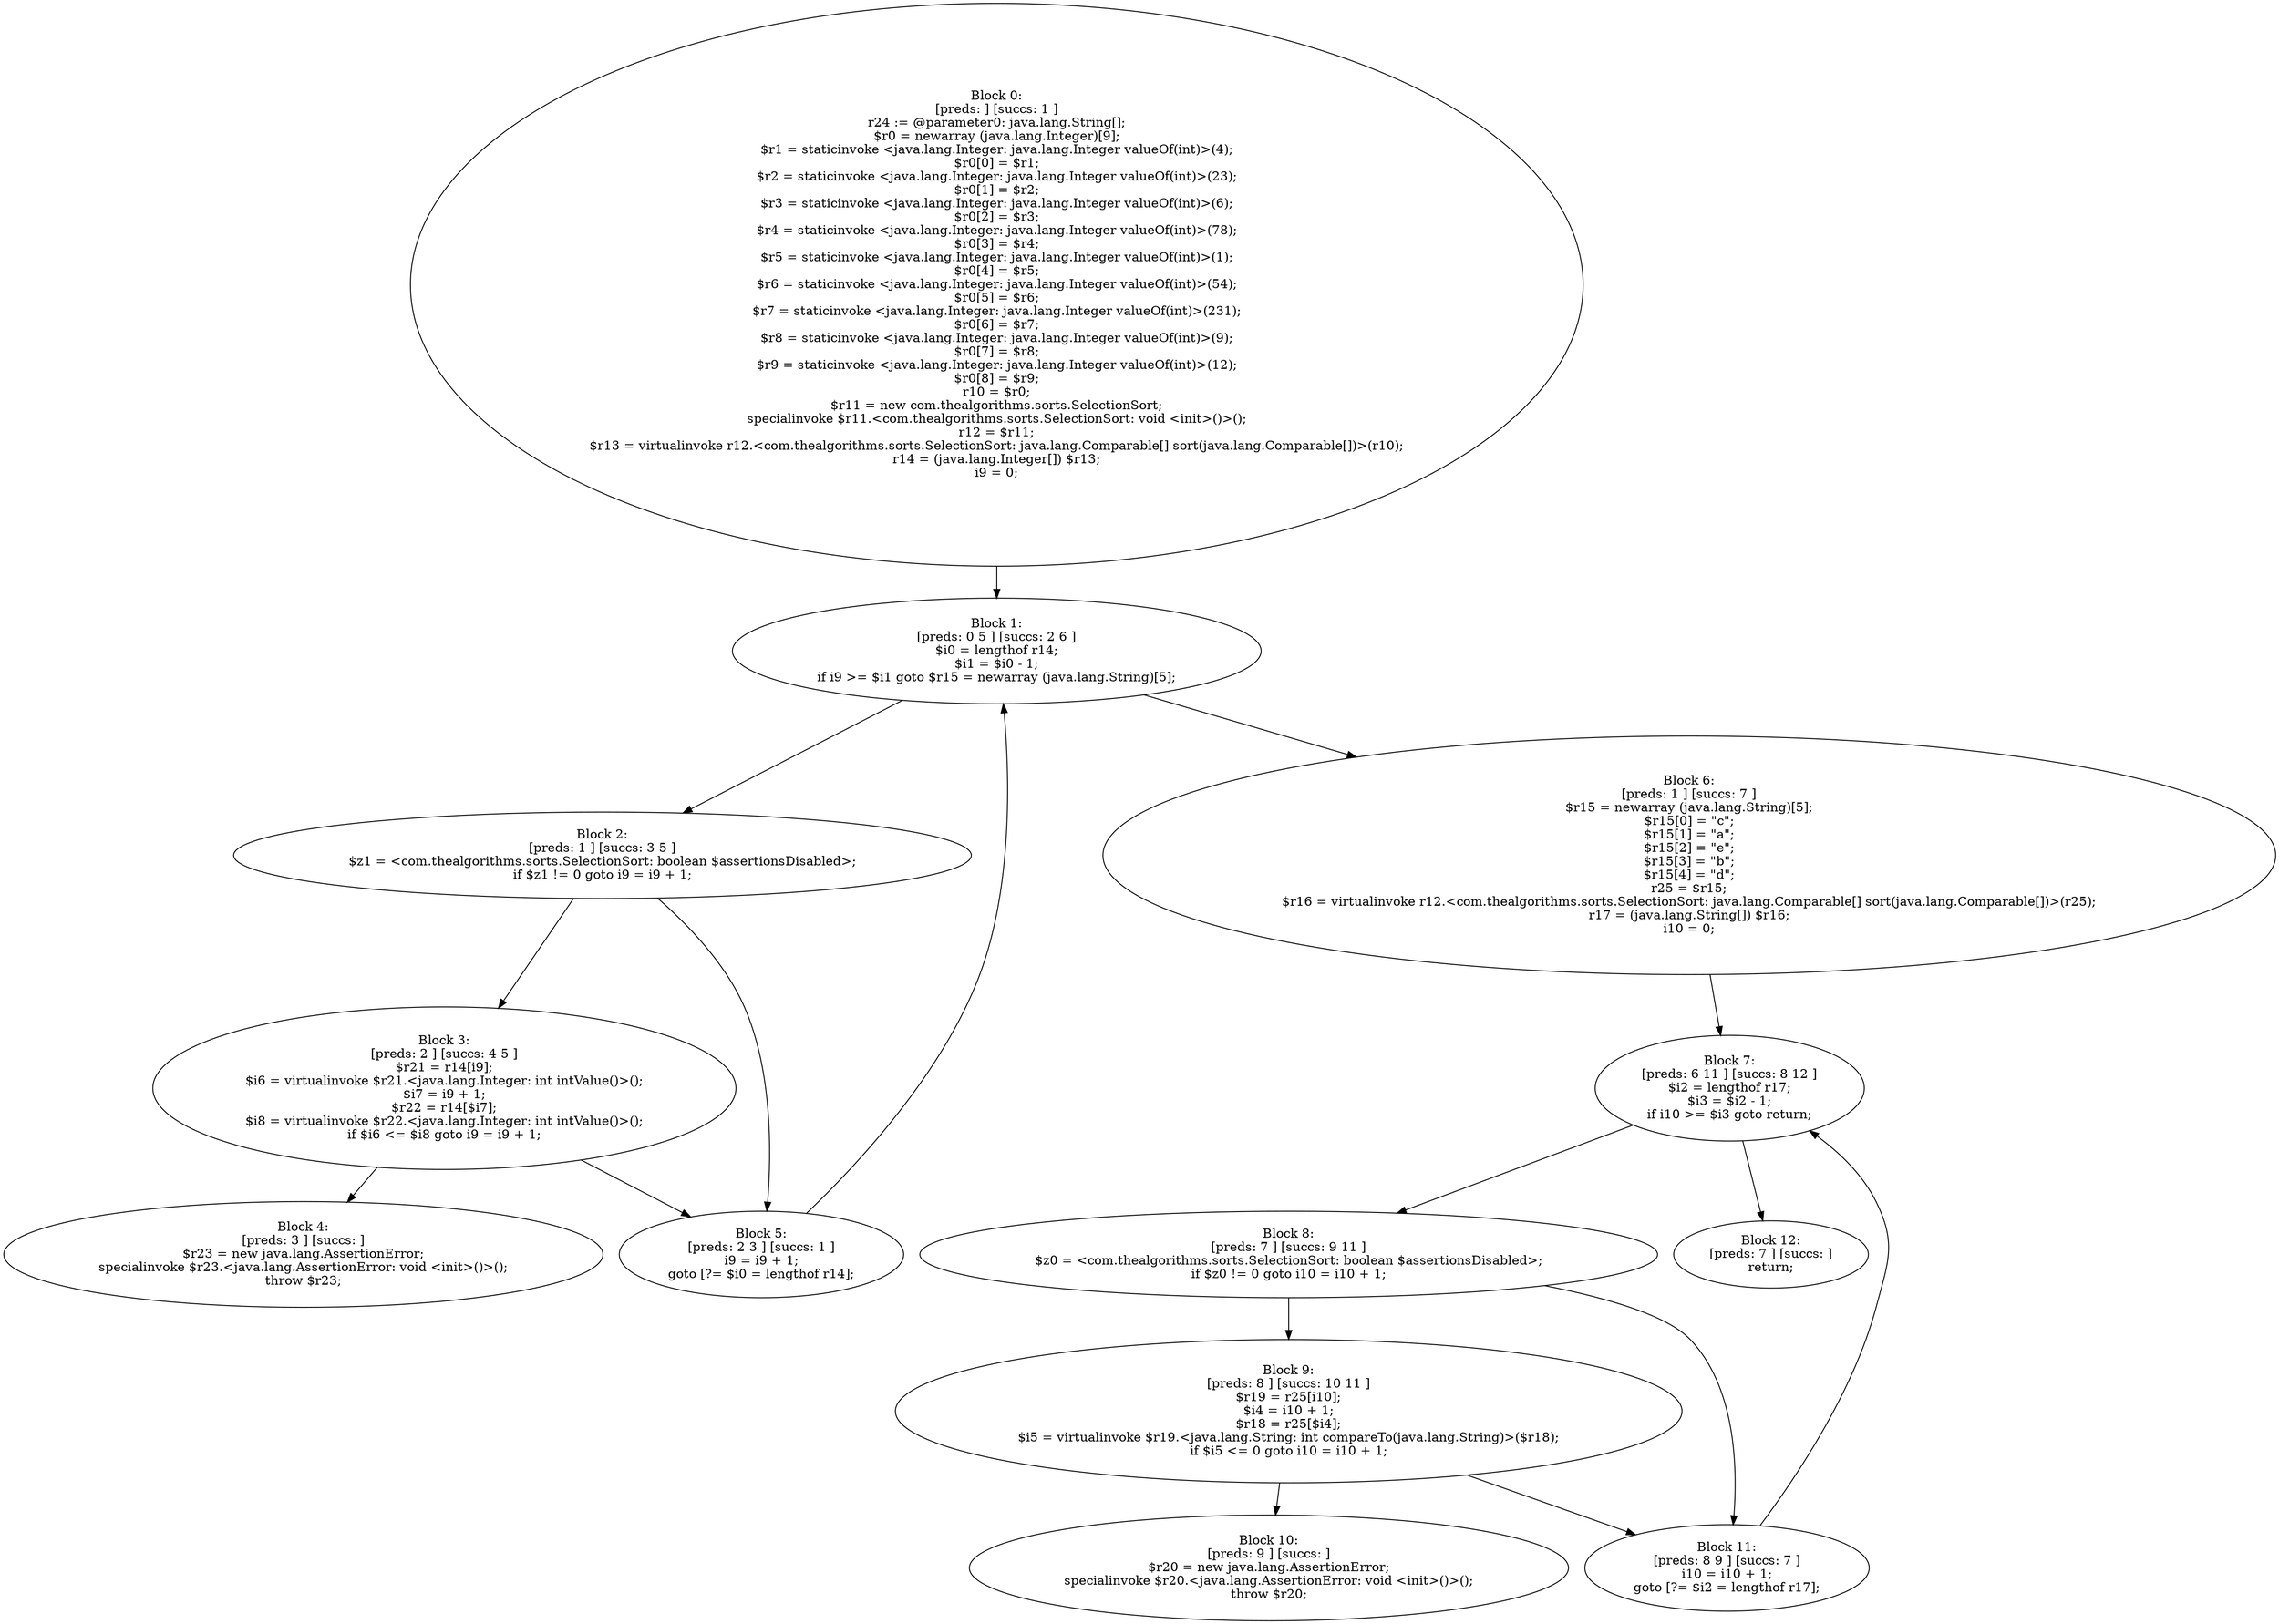 digraph "unitGraph" {
    "Block 0:
[preds: ] [succs: 1 ]
r24 := @parameter0: java.lang.String[];
$r0 = newarray (java.lang.Integer)[9];
$r1 = staticinvoke <java.lang.Integer: java.lang.Integer valueOf(int)>(4);
$r0[0] = $r1;
$r2 = staticinvoke <java.lang.Integer: java.lang.Integer valueOf(int)>(23);
$r0[1] = $r2;
$r3 = staticinvoke <java.lang.Integer: java.lang.Integer valueOf(int)>(6);
$r0[2] = $r3;
$r4 = staticinvoke <java.lang.Integer: java.lang.Integer valueOf(int)>(78);
$r0[3] = $r4;
$r5 = staticinvoke <java.lang.Integer: java.lang.Integer valueOf(int)>(1);
$r0[4] = $r5;
$r6 = staticinvoke <java.lang.Integer: java.lang.Integer valueOf(int)>(54);
$r0[5] = $r6;
$r7 = staticinvoke <java.lang.Integer: java.lang.Integer valueOf(int)>(231);
$r0[6] = $r7;
$r8 = staticinvoke <java.lang.Integer: java.lang.Integer valueOf(int)>(9);
$r0[7] = $r8;
$r9 = staticinvoke <java.lang.Integer: java.lang.Integer valueOf(int)>(12);
$r0[8] = $r9;
r10 = $r0;
$r11 = new com.thealgorithms.sorts.SelectionSort;
specialinvoke $r11.<com.thealgorithms.sorts.SelectionSort: void <init>()>();
r12 = $r11;
$r13 = virtualinvoke r12.<com.thealgorithms.sorts.SelectionSort: java.lang.Comparable[] sort(java.lang.Comparable[])>(r10);
r14 = (java.lang.Integer[]) $r13;
i9 = 0;
"
    "Block 1:
[preds: 0 5 ] [succs: 2 6 ]
$i0 = lengthof r14;
$i1 = $i0 - 1;
if i9 >= $i1 goto $r15 = newarray (java.lang.String)[5];
"
    "Block 2:
[preds: 1 ] [succs: 3 5 ]
$z1 = <com.thealgorithms.sorts.SelectionSort: boolean $assertionsDisabled>;
if $z1 != 0 goto i9 = i9 + 1;
"
    "Block 3:
[preds: 2 ] [succs: 4 5 ]
$r21 = r14[i9];
$i6 = virtualinvoke $r21.<java.lang.Integer: int intValue()>();
$i7 = i9 + 1;
$r22 = r14[$i7];
$i8 = virtualinvoke $r22.<java.lang.Integer: int intValue()>();
if $i6 <= $i8 goto i9 = i9 + 1;
"
    "Block 4:
[preds: 3 ] [succs: ]
$r23 = new java.lang.AssertionError;
specialinvoke $r23.<java.lang.AssertionError: void <init>()>();
throw $r23;
"
    "Block 5:
[preds: 2 3 ] [succs: 1 ]
i9 = i9 + 1;
goto [?= $i0 = lengthof r14];
"
    "Block 6:
[preds: 1 ] [succs: 7 ]
$r15 = newarray (java.lang.String)[5];
$r15[0] = \"c\";
$r15[1] = \"a\";
$r15[2] = \"e\";
$r15[3] = \"b\";
$r15[4] = \"d\";
r25 = $r15;
$r16 = virtualinvoke r12.<com.thealgorithms.sorts.SelectionSort: java.lang.Comparable[] sort(java.lang.Comparable[])>(r25);
r17 = (java.lang.String[]) $r16;
i10 = 0;
"
    "Block 7:
[preds: 6 11 ] [succs: 8 12 ]
$i2 = lengthof r17;
$i3 = $i2 - 1;
if i10 >= $i3 goto return;
"
    "Block 8:
[preds: 7 ] [succs: 9 11 ]
$z0 = <com.thealgorithms.sorts.SelectionSort: boolean $assertionsDisabled>;
if $z0 != 0 goto i10 = i10 + 1;
"
    "Block 9:
[preds: 8 ] [succs: 10 11 ]
$r19 = r25[i10];
$i4 = i10 + 1;
$r18 = r25[$i4];
$i5 = virtualinvoke $r19.<java.lang.String: int compareTo(java.lang.String)>($r18);
if $i5 <= 0 goto i10 = i10 + 1;
"
    "Block 10:
[preds: 9 ] [succs: ]
$r20 = new java.lang.AssertionError;
specialinvoke $r20.<java.lang.AssertionError: void <init>()>();
throw $r20;
"
    "Block 11:
[preds: 8 9 ] [succs: 7 ]
i10 = i10 + 1;
goto [?= $i2 = lengthof r17];
"
    "Block 12:
[preds: 7 ] [succs: ]
return;
"
    "Block 0:
[preds: ] [succs: 1 ]
r24 := @parameter0: java.lang.String[];
$r0 = newarray (java.lang.Integer)[9];
$r1 = staticinvoke <java.lang.Integer: java.lang.Integer valueOf(int)>(4);
$r0[0] = $r1;
$r2 = staticinvoke <java.lang.Integer: java.lang.Integer valueOf(int)>(23);
$r0[1] = $r2;
$r3 = staticinvoke <java.lang.Integer: java.lang.Integer valueOf(int)>(6);
$r0[2] = $r3;
$r4 = staticinvoke <java.lang.Integer: java.lang.Integer valueOf(int)>(78);
$r0[3] = $r4;
$r5 = staticinvoke <java.lang.Integer: java.lang.Integer valueOf(int)>(1);
$r0[4] = $r5;
$r6 = staticinvoke <java.lang.Integer: java.lang.Integer valueOf(int)>(54);
$r0[5] = $r6;
$r7 = staticinvoke <java.lang.Integer: java.lang.Integer valueOf(int)>(231);
$r0[6] = $r7;
$r8 = staticinvoke <java.lang.Integer: java.lang.Integer valueOf(int)>(9);
$r0[7] = $r8;
$r9 = staticinvoke <java.lang.Integer: java.lang.Integer valueOf(int)>(12);
$r0[8] = $r9;
r10 = $r0;
$r11 = new com.thealgorithms.sorts.SelectionSort;
specialinvoke $r11.<com.thealgorithms.sorts.SelectionSort: void <init>()>();
r12 = $r11;
$r13 = virtualinvoke r12.<com.thealgorithms.sorts.SelectionSort: java.lang.Comparable[] sort(java.lang.Comparable[])>(r10);
r14 = (java.lang.Integer[]) $r13;
i9 = 0;
"->"Block 1:
[preds: 0 5 ] [succs: 2 6 ]
$i0 = lengthof r14;
$i1 = $i0 - 1;
if i9 >= $i1 goto $r15 = newarray (java.lang.String)[5];
";
    "Block 1:
[preds: 0 5 ] [succs: 2 6 ]
$i0 = lengthof r14;
$i1 = $i0 - 1;
if i9 >= $i1 goto $r15 = newarray (java.lang.String)[5];
"->"Block 2:
[preds: 1 ] [succs: 3 5 ]
$z1 = <com.thealgorithms.sorts.SelectionSort: boolean $assertionsDisabled>;
if $z1 != 0 goto i9 = i9 + 1;
";
    "Block 1:
[preds: 0 5 ] [succs: 2 6 ]
$i0 = lengthof r14;
$i1 = $i0 - 1;
if i9 >= $i1 goto $r15 = newarray (java.lang.String)[5];
"->"Block 6:
[preds: 1 ] [succs: 7 ]
$r15 = newarray (java.lang.String)[5];
$r15[0] = \"c\";
$r15[1] = \"a\";
$r15[2] = \"e\";
$r15[3] = \"b\";
$r15[4] = \"d\";
r25 = $r15;
$r16 = virtualinvoke r12.<com.thealgorithms.sorts.SelectionSort: java.lang.Comparable[] sort(java.lang.Comparable[])>(r25);
r17 = (java.lang.String[]) $r16;
i10 = 0;
";
    "Block 2:
[preds: 1 ] [succs: 3 5 ]
$z1 = <com.thealgorithms.sorts.SelectionSort: boolean $assertionsDisabled>;
if $z1 != 0 goto i9 = i9 + 1;
"->"Block 3:
[preds: 2 ] [succs: 4 5 ]
$r21 = r14[i9];
$i6 = virtualinvoke $r21.<java.lang.Integer: int intValue()>();
$i7 = i9 + 1;
$r22 = r14[$i7];
$i8 = virtualinvoke $r22.<java.lang.Integer: int intValue()>();
if $i6 <= $i8 goto i9 = i9 + 1;
";
    "Block 2:
[preds: 1 ] [succs: 3 5 ]
$z1 = <com.thealgorithms.sorts.SelectionSort: boolean $assertionsDisabled>;
if $z1 != 0 goto i9 = i9 + 1;
"->"Block 5:
[preds: 2 3 ] [succs: 1 ]
i9 = i9 + 1;
goto [?= $i0 = lengthof r14];
";
    "Block 3:
[preds: 2 ] [succs: 4 5 ]
$r21 = r14[i9];
$i6 = virtualinvoke $r21.<java.lang.Integer: int intValue()>();
$i7 = i9 + 1;
$r22 = r14[$i7];
$i8 = virtualinvoke $r22.<java.lang.Integer: int intValue()>();
if $i6 <= $i8 goto i9 = i9 + 1;
"->"Block 4:
[preds: 3 ] [succs: ]
$r23 = new java.lang.AssertionError;
specialinvoke $r23.<java.lang.AssertionError: void <init>()>();
throw $r23;
";
    "Block 3:
[preds: 2 ] [succs: 4 5 ]
$r21 = r14[i9];
$i6 = virtualinvoke $r21.<java.lang.Integer: int intValue()>();
$i7 = i9 + 1;
$r22 = r14[$i7];
$i8 = virtualinvoke $r22.<java.lang.Integer: int intValue()>();
if $i6 <= $i8 goto i9 = i9 + 1;
"->"Block 5:
[preds: 2 3 ] [succs: 1 ]
i9 = i9 + 1;
goto [?= $i0 = lengthof r14];
";
    "Block 5:
[preds: 2 3 ] [succs: 1 ]
i9 = i9 + 1;
goto [?= $i0 = lengthof r14];
"->"Block 1:
[preds: 0 5 ] [succs: 2 6 ]
$i0 = lengthof r14;
$i1 = $i0 - 1;
if i9 >= $i1 goto $r15 = newarray (java.lang.String)[5];
";
    "Block 6:
[preds: 1 ] [succs: 7 ]
$r15 = newarray (java.lang.String)[5];
$r15[0] = \"c\";
$r15[1] = \"a\";
$r15[2] = \"e\";
$r15[3] = \"b\";
$r15[4] = \"d\";
r25 = $r15;
$r16 = virtualinvoke r12.<com.thealgorithms.sorts.SelectionSort: java.lang.Comparable[] sort(java.lang.Comparable[])>(r25);
r17 = (java.lang.String[]) $r16;
i10 = 0;
"->"Block 7:
[preds: 6 11 ] [succs: 8 12 ]
$i2 = lengthof r17;
$i3 = $i2 - 1;
if i10 >= $i3 goto return;
";
    "Block 7:
[preds: 6 11 ] [succs: 8 12 ]
$i2 = lengthof r17;
$i3 = $i2 - 1;
if i10 >= $i3 goto return;
"->"Block 8:
[preds: 7 ] [succs: 9 11 ]
$z0 = <com.thealgorithms.sorts.SelectionSort: boolean $assertionsDisabled>;
if $z0 != 0 goto i10 = i10 + 1;
";
    "Block 7:
[preds: 6 11 ] [succs: 8 12 ]
$i2 = lengthof r17;
$i3 = $i2 - 1;
if i10 >= $i3 goto return;
"->"Block 12:
[preds: 7 ] [succs: ]
return;
";
    "Block 8:
[preds: 7 ] [succs: 9 11 ]
$z0 = <com.thealgorithms.sorts.SelectionSort: boolean $assertionsDisabled>;
if $z0 != 0 goto i10 = i10 + 1;
"->"Block 9:
[preds: 8 ] [succs: 10 11 ]
$r19 = r25[i10];
$i4 = i10 + 1;
$r18 = r25[$i4];
$i5 = virtualinvoke $r19.<java.lang.String: int compareTo(java.lang.String)>($r18);
if $i5 <= 0 goto i10 = i10 + 1;
";
    "Block 8:
[preds: 7 ] [succs: 9 11 ]
$z0 = <com.thealgorithms.sorts.SelectionSort: boolean $assertionsDisabled>;
if $z0 != 0 goto i10 = i10 + 1;
"->"Block 11:
[preds: 8 9 ] [succs: 7 ]
i10 = i10 + 1;
goto [?= $i2 = lengthof r17];
";
    "Block 9:
[preds: 8 ] [succs: 10 11 ]
$r19 = r25[i10];
$i4 = i10 + 1;
$r18 = r25[$i4];
$i5 = virtualinvoke $r19.<java.lang.String: int compareTo(java.lang.String)>($r18);
if $i5 <= 0 goto i10 = i10 + 1;
"->"Block 10:
[preds: 9 ] [succs: ]
$r20 = new java.lang.AssertionError;
specialinvoke $r20.<java.lang.AssertionError: void <init>()>();
throw $r20;
";
    "Block 9:
[preds: 8 ] [succs: 10 11 ]
$r19 = r25[i10];
$i4 = i10 + 1;
$r18 = r25[$i4];
$i5 = virtualinvoke $r19.<java.lang.String: int compareTo(java.lang.String)>($r18);
if $i5 <= 0 goto i10 = i10 + 1;
"->"Block 11:
[preds: 8 9 ] [succs: 7 ]
i10 = i10 + 1;
goto [?= $i2 = lengthof r17];
";
    "Block 11:
[preds: 8 9 ] [succs: 7 ]
i10 = i10 + 1;
goto [?= $i2 = lengthof r17];
"->"Block 7:
[preds: 6 11 ] [succs: 8 12 ]
$i2 = lengthof r17;
$i3 = $i2 - 1;
if i10 >= $i3 goto return;
";
}
